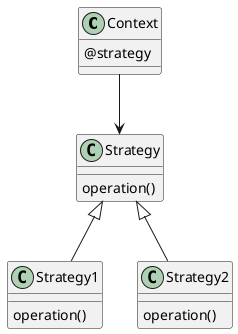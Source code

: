 @startuml

class Context {
  @strategy
}

class Strategy {
  operation()
}

Context --> Strategy

class Strategy1 extends Strategy {
  operation()
}

class Strategy2 extends Strategy {
  operation()
}

@enduml